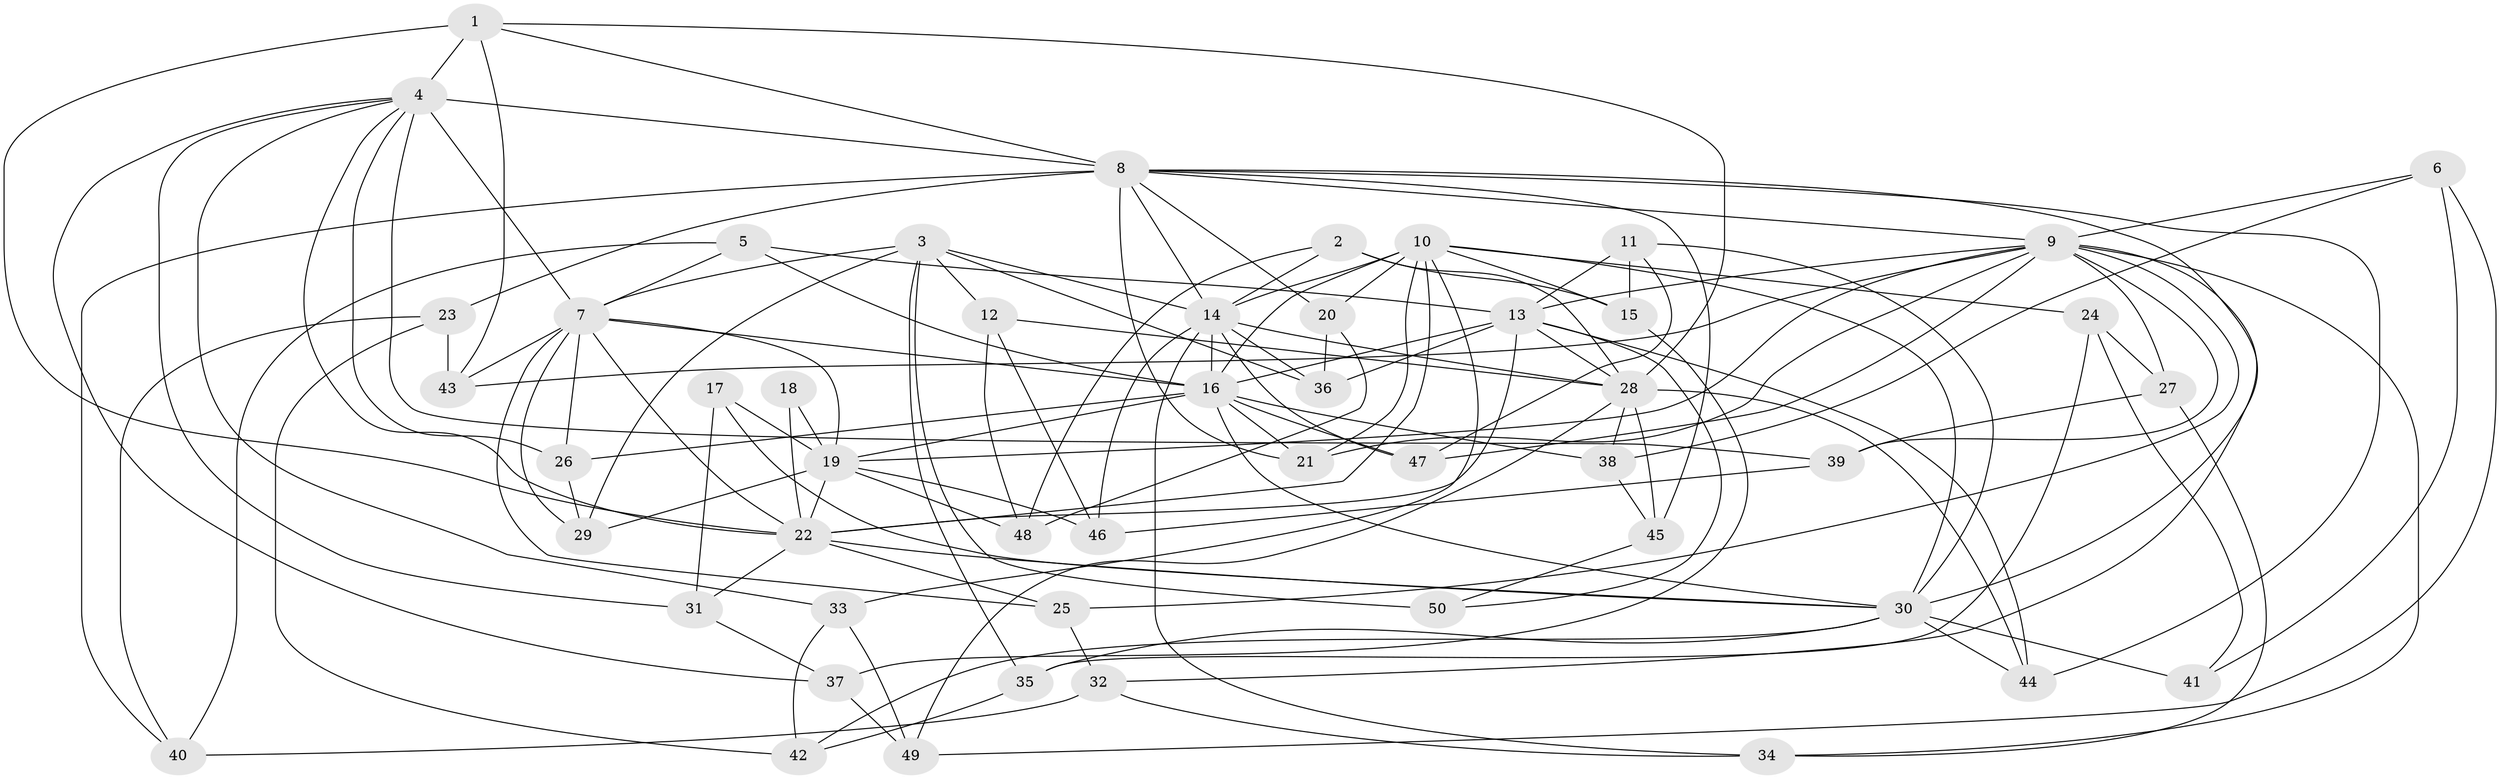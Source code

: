 // original degree distribution, {4: 1.0}
// Generated by graph-tools (version 1.1) at 2025/54/03/04/25 22:54:07]
// undirected, 50 vertices, 135 edges
graph export_dot {
  node [color=gray90,style=filled];
  1;
  2;
  3;
  4;
  5;
  6;
  7;
  8;
  9;
  10;
  11;
  12;
  13;
  14;
  15;
  16;
  17;
  18;
  19;
  20;
  21;
  22;
  23;
  24;
  25;
  26;
  27;
  28;
  29;
  30;
  31;
  32;
  33;
  34;
  35;
  36;
  37;
  38;
  39;
  40;
  41;
  42;
  43;
  44;
  45;
  46;
  47;
  48;
  49;
  50;
  1 -- 4 [weight=2.0];
  1 -- 8 [weight=1.0];
  1 -- 22 [weight=1.0];
  1 -- 28 [weight=1.0];
  1 -- 43 [weight=1.0];
  2 -- 14 [weight=1.0];
  2 -- 15 [weight=1.0];
  2 -- 28 [weight=1.0];
  2 -- 48 [weight=1.0];
  3 -- 7 [weight=1.0];
  3 -- 12 [weight=1.0];
  3 -- 14 [weight=1.0];
  3 -- 29 [weight=1.0];
  3 -- 35 [weight=1.0];
  3 -- 36 [weight=1.0];
  3 -- 50 [weight=2.0];
  4 -- 7 [weight=2.0];
  4 -- 8 [weight=2.0];
  4 -- 22 [weight=1.0];
  4 -- 26 [weight=1.0];
  4 -- 31 [weight=1.0];
  4 -- 33 [weight=1.0];
  4 -- 37 [weight=1.0];
  4 -- 39 [weight=1.0];
  5 -- 7 [weight=1.0];
  5 -- 13 [weight=1.0];
  5 -- 16 [weight=1.0];
  5 -- 40 [weight=1.0];
  6 -- 9 [weight=1.0];
  6 -- 38 [weight=1.0];
  6 -- 41 [weight=1.0];
  6 -- 49 [weight=1.0];
  7 -- 16 [weight=2.0];
  7 -- 19 [weight=1.0];
  7 -- 22 [weight=1.0];
  7 -- 25 [weight=1.0];
  7 -- 26 [weight=1.0];
  7 -- 29 [weight=1.0];
  7 -- 43 [weight=1.0];
  8 -- 9 [weight=1.0];
  8 -- 14 [weight=1.0];
  8 -- 20 [weight=1.0];
  8 -- 21 [weight=1.0];
  8 -- 23 [weight=1.0];
  8 -- 30 [weight=1.0];
  8 -- 40 [weight=1.0];
  8 -- 44 [weight=1.0];
  8 -- 45 [weight=1.0];
  9 -- 13 [weight=1.0];
  9 -- 19 [weight=1.0];
  9 -- 21 [weight=1.0];
  9 -- 25 [weight=1.0];
  9 -- 27 [weight=1.0];
  9 -- 32 [weight=1.0];
  9 -- 34 [weight=1.0];
  9 -- 39 [weight=1.0];
  9 -- 43 [weight=1.0];
  9 -- 47 [weight=1.0];
  10 -- 14 [weight=1.0];
  10 -- 15 [weight=1.0];
  10 -- 16 [weight=1.0];
  10 -- 20 [weight=1.0];
  10 -- 21 [weight=1.0];
  10 -- 22 [weight=2.0];
  10 -- 24 [weight=1.0];
  10 -- 30 [weight=1.0];
  10 -- 33 [weight=1.0];
  11 -- 13 [weight=1.0];
  11 -- 15 [weight=1.0];
  11 -- 30 [weight=1.0];
  11 -- 47 [weight=1.0];
  12 -- 28 [weight=1.0];
  12 -- 46 [weight=1.0];
  12 -- 48 [weight=1.0];
  13 -- 16 [weight=1.0];
  13 -- 22 [weight=1.0];
  13 -- 28 [weight=2.0];
  13 -- 36 [weight=1.0];
  13 -- 44 [weight=1.0];
  13 -- 50 [weight=1.0];
  14 -- 16 [weight=1.0];
  14 -- 28 [weight=1.0];
  14 -- 34 [weight=1.0];
  14 -- 36 [weight=1.0];
  14 -- 46 [weight=1.0];
  14 -- 47 [weight=1.0];
  15 -- 37 [weight=1.0];
  16 -- 19 [weight=1.0];
  16 -- 21 [weight=1.0];
  16 -- 26 [weight=1.0];
  16 -- 30 [weight=1.0];
  16 -- 38 [weight=1.0];
  16 -- 47 [weight=1.0];
  17 -- 19 [weight=1.0];
  17 -- 30 [weight=2.0];
  17 -- 31 [weight=1.0];
  18 -- 19 [weight=2.0];
  18 -- 22 [weight=2.0];
  19 -- 22 [weight=1.0];
  19 -- 29 [weight=1.0];
  19 -- 46 [weight=1.0];
  19 -- 48 [weight=1.0];
  20 -- 36 [weight=1.0];
  20 -- 48 [weight=1.0];
  22 -- 25 [weight=1.0];
  22 -- 30 [weight=1.0];
  22 -- 31 [weight=1.0];
  23 -- 40 [weight=1.0];
  23 -- 42 [weight=1.0];
  23 -- 43 [weight=1.0];
  24 -- 27 [weight=1.0];
  24 -- 35 [weight=1.0];
  24 -- 41 [weight=1.0];
  25 -- 32 [weight=1.0];
  26 -- 29 [weight=1.0];
  27 -- 34 [weight=1.0];
  27 -- 39 [weight=1.0];
  28 -- 38 [weight=1.0];
  28 -- 44 [weight=1.0];
  28 -- 45 [weight=1.0];
  28 -- 49 [weight=1.0];
  30 -- 35 [weight=1.0];
  30 -- 41 [weight=2.0];
  30 -- 42 [weight=1.0];
  30 -- 44 [weight=1.0];
  31 -- 37 [weight=1.0];
  32 -- 34 [weight=1.0];
  32 -- 40 [weight=1.0];
  33 -- 42 [weight=1.0];
  33 -- 49 [weight=1.0];
  35 -- 42 [weight=1.0];
  37 -- 49 [weight=1.0];
  38 -- 45 [weight=1.0];
  39 -- 46 [weight=1.0];
  45 -- 50 [weight=1.0];
}
